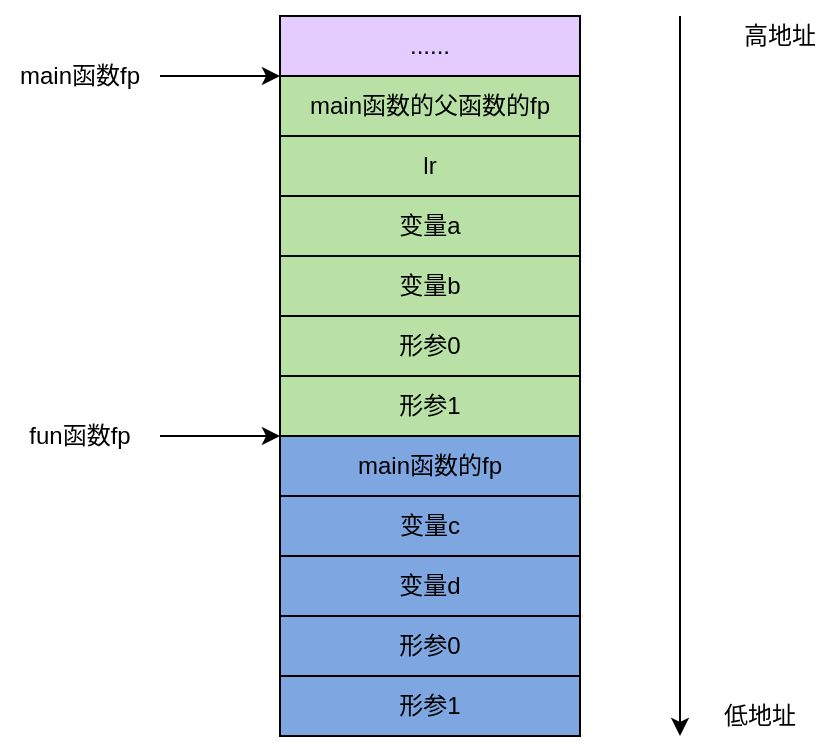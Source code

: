 <mxfile version="14.7.3" type="github">
  <diagram id="mjatXQhWCeuVbCF4igxy" name="Page-1">
    <mxGraphModel dx="981" dy="492" grid="1" gridSize="10" guides="1" tooltips="1" connect="1" arrows="1" fold="1" page="1" pageScale="1" pageWidth="827" pageHeight="1169" math="0" shadow="0">
      <root>
        <mxCell id="0" />
        <mxCell id="1" parent="0" />
        <mxCell id="XEsbzcuqn403GBl8sRR0-1" value="main函数的父函数的fp" style="rounded=0;whiteSpace=wrap;html=1;fillColor=#B9E0A5;" vertex="1" parent="1">
          <mxGeometry x="250" y="200" width="150" height="30" as="geometry" />
        </mxCell>
        <mxCell id="XEsbzcuqn403GBl8sRR0-8" value="......" style="rounded=0;whiteSpace=wrap;html=1;fillColor=#E5CCFF;" vertex="1" parent="1">
          <mxGeometry x="250" y="170" width="150" height="30" as="geometry" />
        </mxCell>
        <mxCell id="XEsbzcuqn403GBl8sRR0-9" value="" style="endArrow=classic;html=1;entryX=0;entryY=0;entryDx=0;entryDy=0;" edge="1" parent="1">
          <mxGeometry width="50" height="50" relative="1" as="geometry">
            <mxPoint x="190" y="200" as="sourcePoint" />
            <mxPoint x="250.0" y="200" as="targetPoint" />
          </mxGeometry>
        </mxCell>
        <mxCell id="XEsbzcuqn403GBl8sRR0-10" value="main函数fp" style="text;html=1;strokeColor=none;fillColor=none;align=center;verticalAlign=middle;whiteSpace=wrap;rounded=0;" vertex="1" parent="1">
          <mxGeometry x="110" y="190" width="80" height="20" as="geometry" />
        </mxCell>
        <mxCell id="XEsbzcuqn403GBl8sRR0-11" value="lr" style="rounded=0;whiteSpace=wrap;html=1;fillColor=#B9E0A5;" vertex="1" parent="1">
          <mxGeometry x="250" y="230" width="150" height="30" as="geometry" />
        </mxCell>
        <mxCell id="XEsbzcuqn403GBl8sRR0-12" value="变量a" style="rounded=0;whiteSpace=wrap;html=1;fillColor=#B9E0A5;" vertex="1" parent="1">
          <mxGeometry x="250" y="260" width="150" height="30" as="geometry" />
        </mxCell>
        <mxCell id="XEsbzcuqn403GBl8sRR0-13" value="变量b" style="rounded=0;whiteSpace=wrap;html=1;fillColor=#B9E0A5;" vertex="1" parent="1">
          <mxGeometry x="250" y="290" width="150" height="30" as="geometry" />
        </mxCell>
        <mxCell id="XEsbzcuqn403GBl8sRR0-14" value="形参0" style="rounded=0;whiteSpace=wrap;html=1;fillColor=#B9E0A5;" vertex="1" parent="1">
          <mxGeometry x="250" y="320" width="150" height="30" as="geometry" />
        </mxCell>
        <mxCell id="XEsbzcuqn403GBl8sRR0-15" value="形参1" style="rounded=0;whiteSpace=wrap;html=1;fillColor=#B9E0A5;" vertex="1" parent="1">
          <mxGeometry x="250" y="350" width="150" height="30" as="geometry" />
        </mxCell>
        <mxCell id="XEsbzcuqn403GBl8sRR0-16" value="变量c" style="rounded=0;whiteSpace=wrap;html=1;fillColor=#7EA6E0;" vertex="1" parent="1">
          <mxGeometry x="250" y="410" width="150" height="30" as="geometry" />
        </mxCell>
        <mxCell id="XEsbzcuqn403GBl8sRR0-18" value="main函数的fp" style="rounded=0;whiteSpace=wrap;html=1;fillColor=#7EA6E0;" vertex="1" parent="1">
          <mxGeometry x="250" y="380" width="150" height="30" as="geometry" />
        </mxCell>
        <mxCell id="XEsbzcuqn403GBl8sRR0-19" value="变量d" style="rounded=0;whiteSpace=wrap;html=1;fillColor=#7EA6E0;" vertex="1" parent="1">
          <mxGeometry x="250" y="440" width="150" height="30" as="geometry" />
        </mxCell>
        <mxCell id="XEsbzcuqn403GBl8sRR0-20" value="形参0" style="rounded=0;whiteSpace=wrap;html=1;fillColor=#7EA6E0;" vertex="1" parent="1">
          <mxGeometry x="250" y="470" width="150" height="30" as="geometry" />
        </mxCell>
        <mxCell id="XEsbzcuqn403GBl8sRR0-21" value="形参1" style="rounded=0;whiteSpace=wrap;html=1;fillColor=#7EA6E0;" vertex="1" parent="1">
          <mxGeometry x="250" y="500" width="150" height="30" as="geometry" />
        </mxCell>
        <mxCell id="XEsbzcuqn403GBl8sRR0-22" value="" style="endArrow=classic;html=1;entryX=0;entryY=0;entryDx=0;entryDy=0;" edge="1" parent="1">
          <mxGeometry width="50" height="50" relative="1" as="geometry">
            <mxPoint x="190" y="380" as="sourcePoint" />
            <mxPoint x="250.0" y="380" as="targetPoint" />
          </mxGeometry>
        </mxCell>
        <mxCell id="XEsbzcuqn403GBl8sRR0-23" value="fun函数fp" style="text;html=1;strokeColor=none;fillColor=none;align=center;verticalAlign=middle;whiteSpace=wrap;rounded=0;" vertex="1" parent="1">
          <mxGeometry x="110" y="370" width="80" height="20" as="geometry" />
        </mxCell>
        <mxCell id="XEsbzcuqn403GBl8sRR0-24" value="" style="endArrow=classic;html=1;" edge="1" parent="1">
          <mxGeometry width="50" height="50" relative="1" as="geometry">
            <mxPoint x="450" y="170" as="sourcePoint" />
            <mxPoint x="450" y="530" as="targetPoint" />
          </mxGeometry>
        </mxCell>
        <mxCell id="XEsbzcuqn403GBl8sRR0-25" value="高地址" style="text;html=1;strokeColor=none;fillColor=none;align=center;verticalAlign=middle;whiteSpace=wrap;rounded=0;" vertex="1" parent="1">
          <mxGeometry x="480" y="170" width="40" height="20" as="geometry" />
        </mxCell>
        <mxCell id="XEsbzcuqn403GBl8sRR0-26" value="低地址" style="text;html=1;strokeColor=none;fillColor=none;align=center;verticalAlign=middle;whiteSpace=wrap;rounded=0;" vertex="1" parent="1">
          <mxGeometry x="470" y="510" width="40" height="20" as="geometry" />
        </mxCell>
      </root>
    </mxGraphModel>
  </diagram>
</mxfile>
